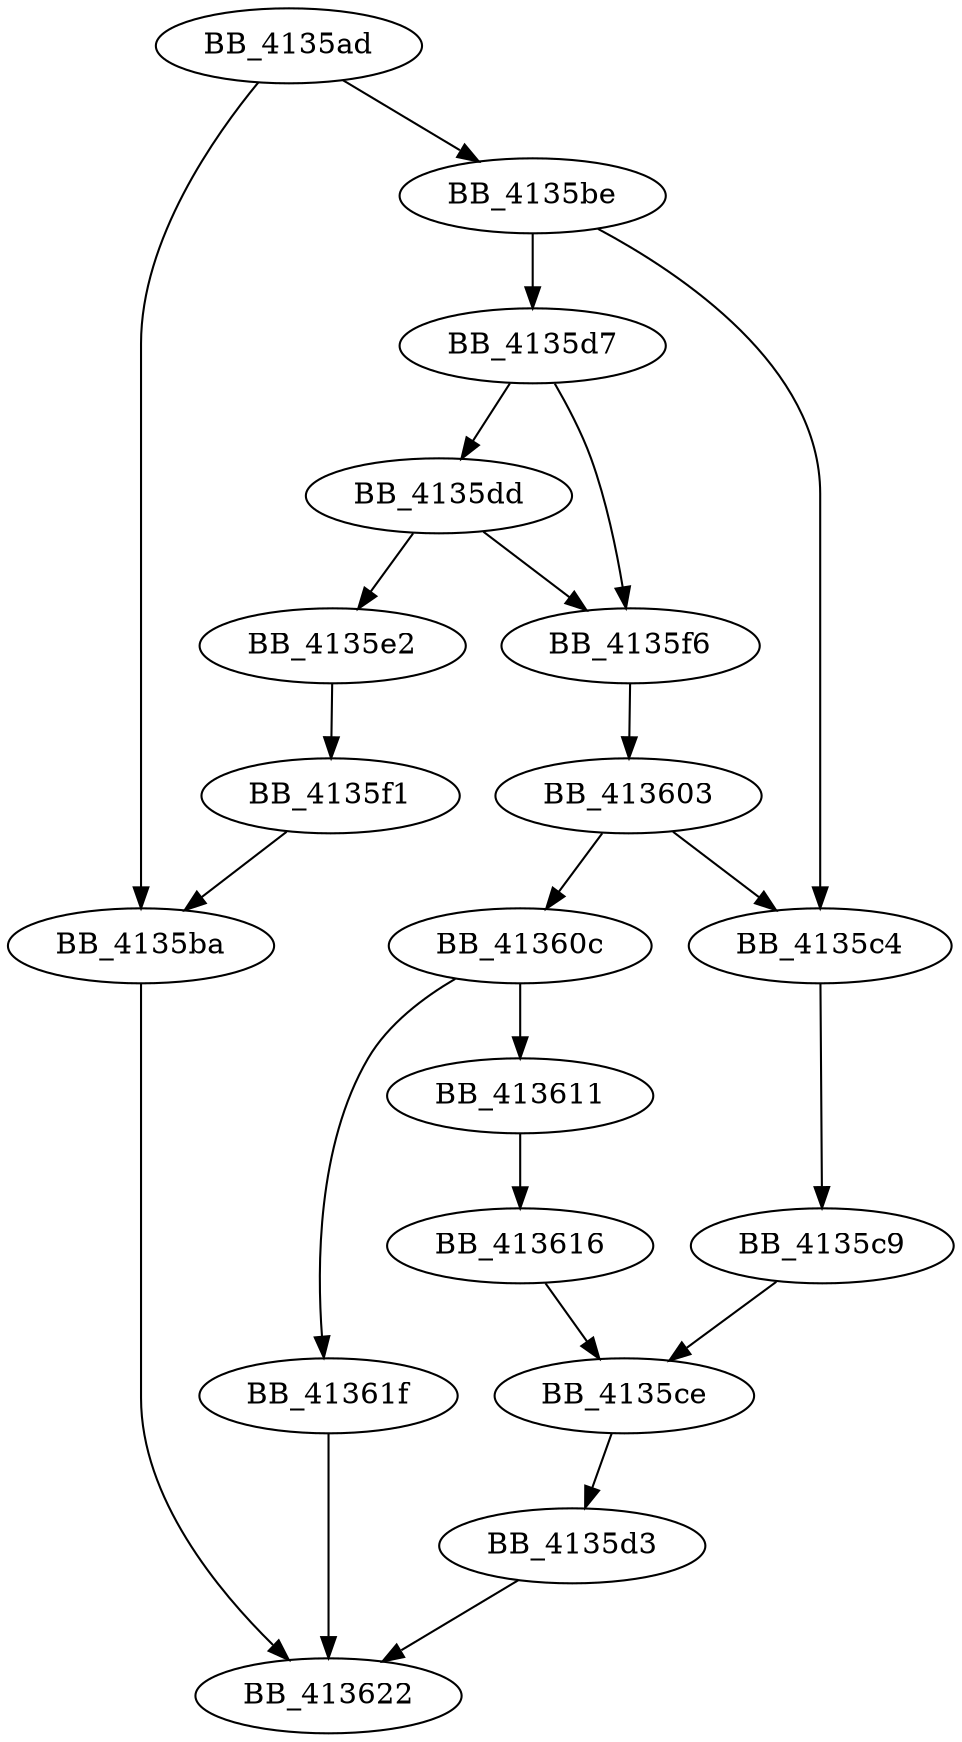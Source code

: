 DiGraph _wmemcpy_s{
BB_4135ad->BB_4135ba
BB_4135ad->BB_4135be
BB_4135ba->BB_413622
BB_4135be->BB_4135c4
BB_4135be->BB_4135d7
BB_4135c4->BB_4135c9
BB_4135c9->BB_4135ce
BB_4135ce->BB_4135d3
BB_4135d3->BB_413622
BB_4135d7->BB_4135dd
BB_4135d7->BB_4135f6
BB_4135dd->BB_4135e2
BB_4135dd->BB_4135f6
BB_4135e2->BB_4135f1
BB_4135f1->BB_4135ba
BB_4135f6->BB_413603
BB_413603->BB_4135c4
BB_413603->BB_41360c
BB_41360c->BB_413611
BB_41360c->BB_41361f
BB_413611->BB_413616
BB_413616->BB_4135ce
BB_41361f->BB_413622
}
